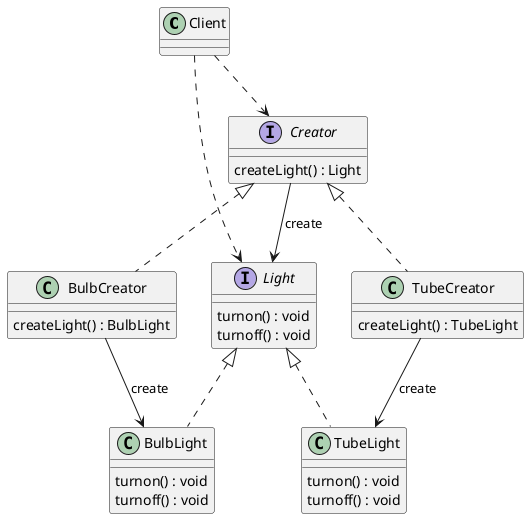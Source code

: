 @startuml

class Client{
}

interface Creator{
    createLight() : Light
}
class BulbCreator implements Creator{
    createLight() : BulbLight
}
class TubeCreator implements Creator{
    createLight() : TubeLight
}

interface Light{
    turnon() : void
    turnoff() : void
}
class BulbLight implements Light{
    turnon() : void
    turnoff() : void
}
class TubeLight implements Light{
    turnon() : void
    turnoff() : void
}

Client ..> Light
Client ..> Creator
Creator --> Light : create
BulbCreator --> BulbLight : create
TubeCreator --> TubeLight : create

@enduml
